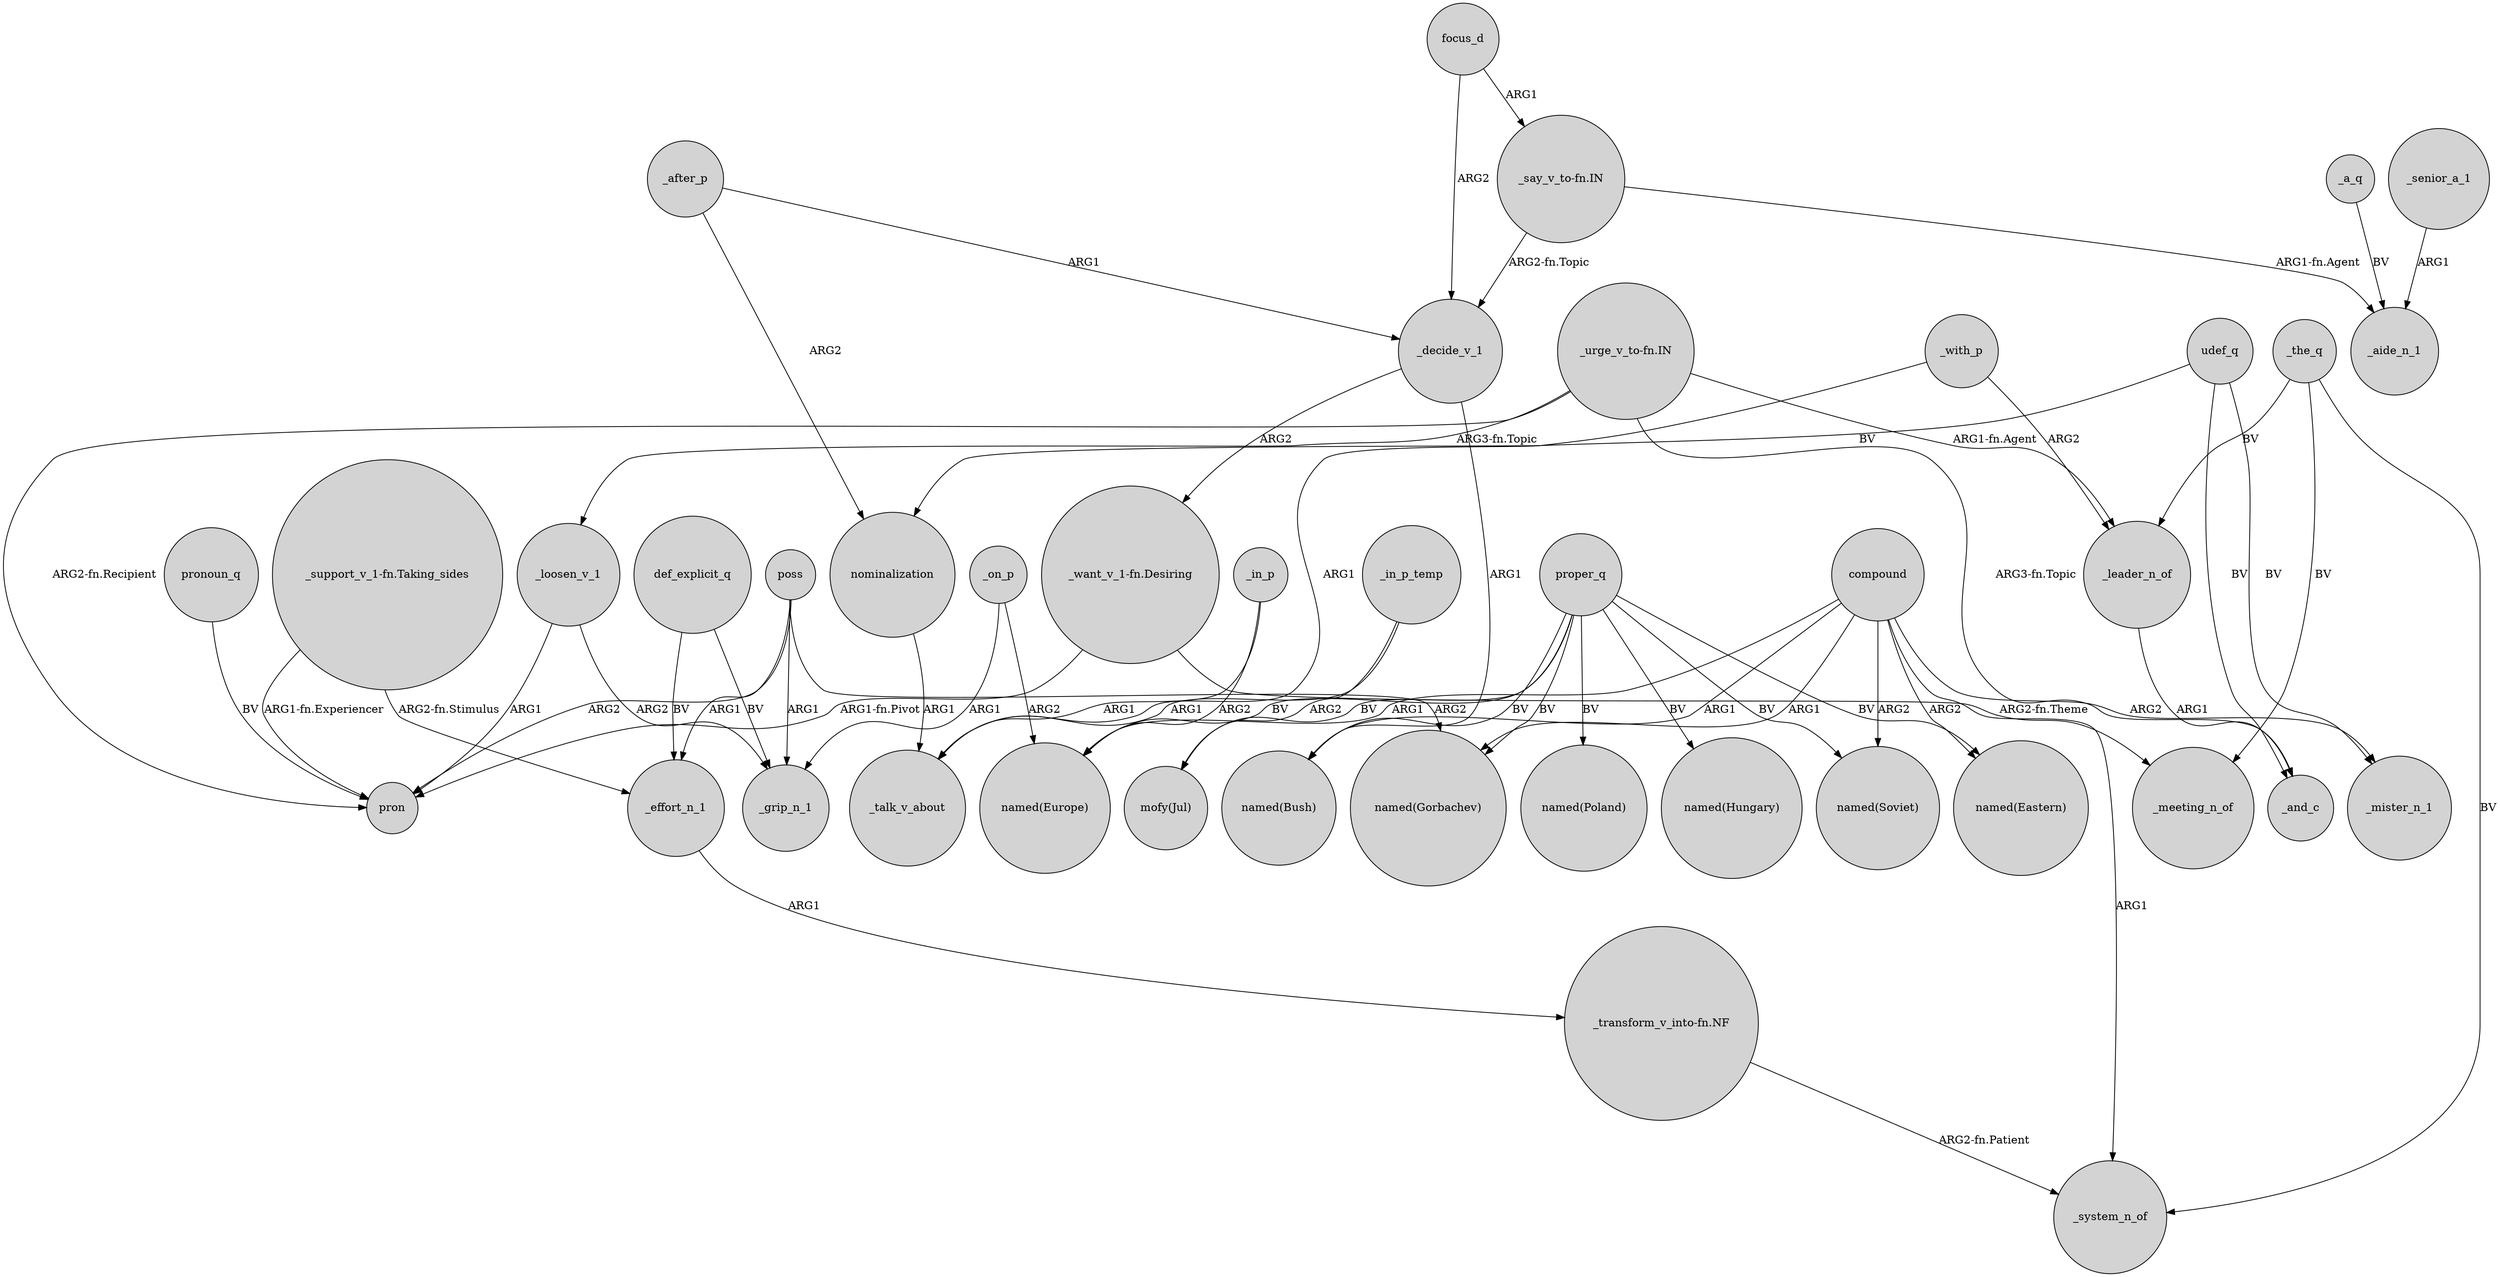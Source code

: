 digraph {
	node [shape=circle style=filled]
	"_urge_v_to-fn.IN" -> pron [label="ARG2-fn.Recipient"]
	poss -> "named(Gorbachev)" [label=ARG2]
	proper_q -> "mofy(Jul)" [label=BV]
	_on_p -> "named(Europe)" [label=ARG2]
	poss -> pron [label=ARG2]
	_decide_v_1 -> "named(Bush)" [label=ARG1]
	compound -> _system_n_of [label=ARG1]
	_the_q -> _meeting_n_of [label=BV]
	compound -> _mister_n_1 [label=ARG2]
	_in_p -> "named(Europe)" [label=ARG2]
	"_want_v_1-fn.Desiring" -> pron [label="ARG1-fn.Pivot"]
	udef_q -> _mister_n_1 [label=BV]
	"_want_v_1-fn.Desiring" -> _meeting_n_of [label="ARG2-fn.Theme"]
	_with_p -> _leader_n_of [label=ARG2]
	compound -> "named(Eastern)" [label=ARG2]
	compound -> "named(Gorbachev)" [label=ARG1]
	_a_q -> _aide_n_1 [label=BV]
	proper_q -> "named(Soviet)" [label=BV]
	proper_q -> "named(Eastern)" [label=BV]
	_loosen_v_1 -> _grip_n_1 [label=ARG2]
	"_urge_v_to-fn.IN" -> _leader_n_of [label="ARG1-fn.Agent"]
	_on_p -> _grip_n_1 [label=ARG1]
	proper_q -> "named(Poland)" [label=BV]
	compound -> "named(Europe)" [label=ARG1]
	pronoun_q -> pron [label=BV]
	_loosen_v_1 -> pron [label=ARG1]
	"_say_v_to-fn.IN" -> _aide_n_1 [label="ARG1-fn.Agent"]
	"_support_v_1-fn.Taking_sides" -> pron [label="ARG1-fn.Experiencer"]
	_in_p_temp -> "mofy(Jul)" [label=ARG2]
	_with_p -> _talk_v_about [label=ARG1]
	"_urge_v_to-fn.IN" -> _loosen_v_1 [label="ARG3-fn.Topic"]
	"_say_v_to-fn.IN" -> _decide_v_1 [label="ARG2-fn.Topic"]
	def_explicit_q -> _grip_n_1 [label=BV]
	"_transform_v_into-fn.NF" -> _system_n_of [label="ARG2-fn.Patient"]
	focus_d -> _decide_v_1 [label=ARG2]
	proper_q -> "named(Europe)" [label=BV]
	_decide_v_1 -> "_want_v_1-fn.Desiring" [label=ARG2]
	proper_q -> "named(Bush)" [label=BV]
	_the_q -> _leader_n_of [label=BV]
	compound -> "named(Soviet)" [label=ARG2]
	udef_q -> nominalization [label=BV]
	"_urge_v_to-fn.IN" -> _and_c [label="ARG3-fn.Topic"]
	poss -> _grip_n_1 [label=ARG1]
	def_explicit_q -> _effort_n_1 [label=BV]
	poss -> _effort_n_1 [label=ARG1]
	_in_p -> _talk_v_about [label=ARG1]
	proper_q -> "named(Hungary)" [label=BV]
	_the_q -> _system_n_of [label=BV]
	_leader_n_of -> _and_c [label=ARG1]
	"_support_v_1-fn.Taking_sides" -> _effort_n_1 [label="ARG2-fn.Stimulus"]
	_senior_a_1 -> _aide_n_1 [label=ARG1]
	udef_q -> _and_c [label=BV]
	proper_q -> "named(Gorbachev)" [label=BV]
	_after_p -> nominalization [label=ARG2]
	_effort_n_1 -> "_transform_v_into-fn.NF" [label=ARG1]
	nominalization -> _talk_v_about [label=ARG1]
	_after_p -> _decide_v_1 [label=ARG1]
	_in_p_temp -> _talk_v_about [label=ARG1]
	focus_d -> "_say_v_to-fn.IN" [label=ARG1]
	compound -> "named(Bush)" [label=ARG1]
}
